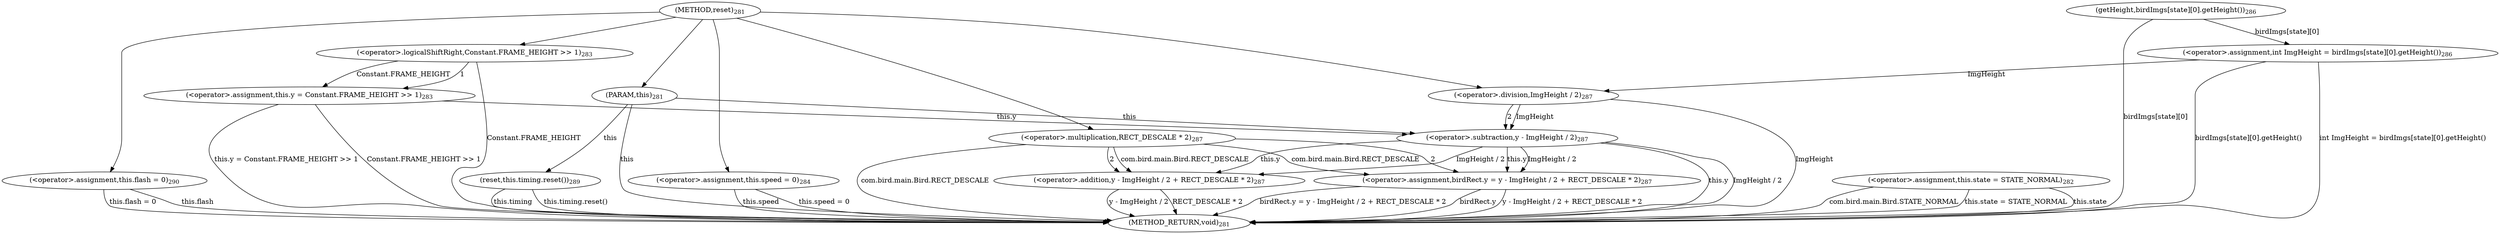 digraph "reset" {  
"1386" [label = <(METHOD,reset)<SUB>281</SUB>> ]
"1453" [label = <(METHOD_RETURN,void)<SUB>281</SUB>> ]
"1387" [label = <(PARAM,this)<SUB>281</SUB>> ]
"1389" [label = <(&lt;operator&gt;.assignment,this.state = STATE_NORMAL)<SUB>282</SUB>> ]
"1396" [label = <(&lt;operator&gt;.assignment,this.y = Constant.FRAME_HEIGHT &gt;&gt; 1)<SUB>283</SUB>> ]
"1405" [label = <(&lt;operator&gt;.assignment,this.speed = 0)<SUB>284</SUB>> ]
"1411" [label = <(&lt;operator&gt;.assignment,int ImgHeight = birdImgs[state][0].getHeight())<SUB>286</SUB>> ]
"1423" [label = <(&lt;operator&gt;.assignment,birdRect.y = y - ImgHeight / 2 + RECT_DESCALE * 2)<SUB>287</SUB>> ]
"1442" [label = <(reset,this.timing.reset())<SUB>289</SUB>> ]
"1446" [label = <(&lt;operator&gt;.assignment,this.flash = 0)<SUB>290</SUB>> ]
"1389" [label = <(&lt;operator&gt;.assignment,this.state = STATE_NORMAL)<SUB>282</SUB>> ]
"1389" [label = <(&lt;operator&gt;.assignment,this.state = STATE_NORMAL)<SUB>282</SUB>> ]
"1396" [label = <(&lt;operator&gt;.assignment,this.y = Constant.FRAME_HEIGHT &gt;&gt; 1)<SUB>283</SUB>> ]
"1396" [label = <(&lt;operator&gt;.assignment,this.y = Constant.FRAME_HEIGHT &gt;&gt; 1)<SUB>283</SUB>> ]
"1405" [label = <(&lt;operator&gt;.assignment,this.speed = 0)<SUB>284</SUB>> ]
"1405" [label = <(&lt;operator&gt;.assignment,this.speed = 0)<SUB>284</SUB>> ]
"1411" [label = <(&lt;operator&gt;.assignment,int ImgHeight = birdImgs[state][0].getHeight())<SUB>286</SUB>> ]
"1411" [label = <(&lt;operator&gt;.assignment,int ImgHeight = birdImgs[state][0].getHeight())<SUB>286</SUB>> ]
"1423" [label = <(&lt;operator&gt;.assignment,birdRect.y = y - ImgHeight / 2 + RECT_DESCALE * 2)<SUB>287</SUB>> ]
"1423" [label = <(&lt;operator&gt;.assignment,birdRect.y = y - ImgHeight / 2 + RECT_DESCALE * 2)<SUB>287</SUB>> ]
"1442" [label = <(reset,this.timing.reset())<SUB>289</SUB>> ]
"1446" [label = <(&lt;operator&gt;.assignment,this.flash = 0)<SUB>290</SUB>> ]
"1446" [label = <(&lt;operator&gt;.assignment,this.flash = 0)<SUB>290</SUB>> ]
"1400" [label = <(&lt;operator&gt;.logicalShiftRight,Constant.FRAME_HEIGHT &gt;&gt; 1)<SUB>283</SUB>> ]
"1400" [label = <(&lt;operator&gt;.logicalShiftRight,Constant.FRAME_HEIGHT &gt;&gt; 1)<SUB>283</SUB>> ]
"1413" [label = <(getHeight,birdImgs[state][0].getHeight())<SUB>286</SUB>> ]
"1429" [label = <(&lt;operator&gt;.addition,y - ImgHeight / 2 + RECT_DESCALE * 2)<SUB>287</SUB>> ]
"1429" [label = <(&lt;operator&gt;.addition,y - ImgHeight / 2 + RECT_DESCALE * 2)<SUB>287</SUB>> ]
"1430" [label = <(&lt;operator&gt;.subtraction,y - ImgHeight / 2)<SUB>287</SUB>> ]
"1430" [label = <(&lt;operator&gt;.subtraction,y - ImgHeight / 2)<SUB>287</SUB>> ]
"1437" [label = <(&lt;operator&gt;.multiplication,RECT_DESCALE * 2)<SUB>287</SUB>> ]
"1437" [label = <(&lt;operator&gt;.multiplication,RECT_DESCALE * 2)<SUB>287</SUB>> ]
"1434" [label = <(&lt;operator&gt;.division,ImgHeight / 2)<SUB>287</SUB>> ]
"1434" [label = <(&lt;operator&gt;.division,ImgHeight / 2)<SUB>287</SUB>> ]
  "1387" -> "1453"  [ label = "this"] 
  "1389" -> "1453"  [ label = "this.state"] 
  "1389" -> "1453"  [ label = "com.bird.main.Bird.STATE_NORMAL"] 
  "1389" -> "1453"  [ label = "this.state = STATE_NORMAL"] 
  "1400" -> "1453"  [ label = "Constant.FRAME_HEIGHT"] 
  "1396" -> "1453"  [ label = "Constant.FRAME_HEIGHT &gt;&gt; 1"] 
  "1396" -> "1453"  [ label = "this.y = Constant.FRAME_HEIGHT &gt;&gt; 1"] 
  "1405" -> "1453"  [ label = "this.speed"] 
  "1405" -> "1453"  [ label = "this.speed = 0"] 
  "1413" -> "1453"  [ label = "birdImgs[state][0]"] 
  "1411" -> "1453"  [ label = "birdImgs[state][0].getHeight()"] 
  "1411" -> "1453"  [ label = "int ImgHeight = birdImgs[state][0].getHeight()"] 
  "1423" -> "1453"  [ label = "birdRect.y"] 
  "1430" -> "1453"  [ label = "this.y"] 
  "1434" -> "1453"  [ label = "ImgHeight"] 
  "1430" -> "1453"  [ label = "ImgHeight / 2"] 
  "1429" -> "1453"  [ label = "y - ImgHeight / 2"] 
  "1437" -> "1453"  [ label = "com.bird.main.Bird.RECT_DESCALE"] 
  "1429" -> "1453"  [ label = "RECT_DESCALE * 2"] 
  "1423" -> "1453"  [ label = "y - ImgHeight / 2 + RECT_DESCALE * 2"] 
  "1423" -> "1453"  [ label = "birdRect.y = y - ImgHeight / 2 + RECT_DESCALE * 2"] 
  "1442" -> "1453"  [ label = "this.timing"] 
  "1442" -> "1453"  [ label = "this.timing.reset()"] 
  "1446" -> "1453"  [ label = "this.flash"] 
  "1446" -> "1453"  [ label = "this.flash = 0"] 
  "1386" -> "1387" 
  "1400" -> "1396"  [ label = "Constant.FRAME_HEIGHT"] 
  "1400" -> "1396"  [ label = "1"] 
  "1386" -> "1405" 
  "1413" -> "1411"  [ label = "birdImgs[state][0]"] 
  "1430" -> "1423"  [ label = "this.y"] 
  "1430" -> "1423"  [ label = "ImgHeight / 2"] 
  "1437" -> "1423"  [ label = "com.bird.main.Bird.RECT_DESCALE"] 
  "1437" -> "1423"  [ label = "2"] 
  "1386" -> "1446" 
  "1387" -> "1442"  [ label = "this"] 
  "1386" -> "1400" 
  "1430" -> "1429"  [ label = "this.y"] 
  "1430" -> "1429"  [ label = "ImgHeight / 2"] 
  "1437" -> "1429"  [ label = "com.bird.main.Bird.RECT_DESCALE"] 
  "1437" -> "1429"  [ label = "2"] 
  "1387" -> "1430"  [ label = "this"] 
  "1396" -> "1430"  [ label = "this.y"] 
  "1434" -> "1430"  [ label = "ImgHeight"] 
  "1434" -> "1430"  [ label = "2"] 
  "1386" -> "1437" 
  "1411" -> "1434"  [ label = "ImgHeight"] 
  "1386" -> "1434" 
}
